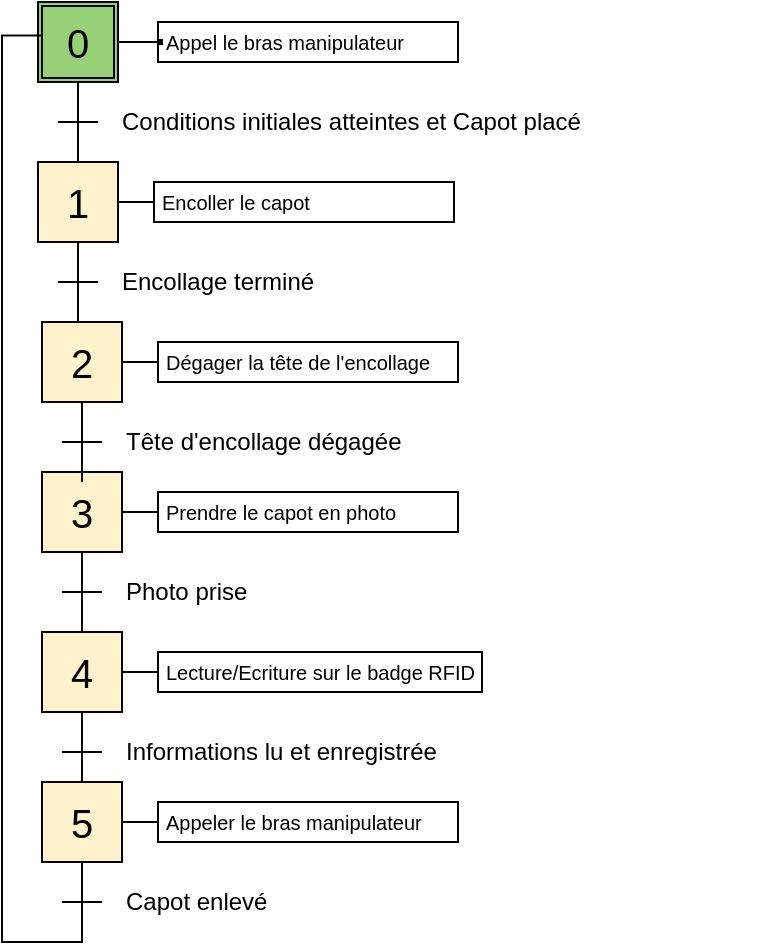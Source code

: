 <mxfile version="26.0.11">
  <diagram name="Page-1" id="wsNNgHkZyvKV6LnZdtPx">
    <mxGraphModel dx="472" dy="525" grid="1" gridSize="10" guides="1" tooltips="1" connect="1" arrows="1" fold="1" page="1" pageScale="1" pageWidth="827" pageHeight="1169" math="0" shadow="0">
      <root>
        <mxCell id="0" />
        <mxCell id="1" parent="0" />
        <mxCell id="bhH3K2stA2qOaMXiyf2e-91" value="" style="group" vertex="1" connectable="0" parent="1">
          <mxGeometry x="252" y="505" width="220" height="160" as="geometry" />
        </mxCell>
        <mxCell id="bhH3K2stA2qOaMXiyf2e-92" value="3" style="rounded=0;whiteSpace=wrap;html=1;fontSize=20;align=center;fillColor=#fff2cc;startSize=20;strokeColor=#000000;" vertex="1" parent="bhH3K2stA2qOaMXiyf2e-91">
          <mxGeometry width="40" height="40" as="geometry" />
        </mxCell>
        <mxCell id="bhH3K2stA2qOaMXiyf2e-93" value="" style="endArrow=none;html=1;fontSize=12;rounded=0;" edge="1" parent="bhH3K2stA2qOaMXiyf2e-91">
          <mxGeometry width="50" height="50" as="geometry">
            <mxPoint x="10" y="60" as="sourcePoint" />
            <mxPoint x="30" y="60" as="targetPoint" />
          </mxGeometry>
        </mxCell>
        <mxCell id="bhH3K2stA2qOaMXiyf2e-94" value="Photo prise" style="text;html=1;strokeColor=none;fillColor=none;align=left;verticalAlign=middle;rounded=0;fontSize=12;startSize=20;" vertex="1" parent="bhH3K2stA2qOaMXiyf2e-91">
          <mxGeometry x="40" y="50" width="40" height="20" as="geometry" />
        </mxCell>
        <mxCell id="bhH3K2stA2qOaMXiyf2e-95" style="edgeStyle=none;rounded=0;orthogonalLoop=1;jettySize=auto;html=1;exitX=0.5;exitY=1;exitDx=0;exitDy=0;endArrow=none;endFill=0;fontSize=12;" edge="1" parent="bhH3K2stA2qOaMXiyf2e-91" source="bhH3K2stA2qOaMXiyf2e-92">
          <mxGeometry as="geometry">
            <mxPoint x="20" y="80" as="targetPoint" />
          </mxGeometry>
        </mxCell>
        <mxCell id="bhH3K2stA2qOaMXiyf2e-96" style="edgeStyle=none;rounded=0;orthogonalLoop=1;jettySize=auto;html=1;exitX=1;exitY=0.5;exitDx=0;exitDy=0;fontSize=12;endArrow=none;endFill=0;entryX=0;entryY=0.5;entryDx=0;entryDy=0;" edge="1" parent="bhH3K2stA2qOaMXiyf2e-91" source="bhH3K2stA2qOaMXiyf2e-92">
          <mxGeometry as="geometry">
            <mxPoint x="58" y="20" as="targetPoint" />
          </mxGeometry>
        </mxCell>
        <mxCell id="bhH3K2stA2qOaMXiyf2e-97" value="Prendre le capot en photo" style="text;html=1;fillColor=none;align=left;verticalAlign=middle;spacingLeft=4;spacingRight=4;whiteSpace=wrap;overflow=hidden;rotatable=0;points=[[0,0.5],[1,0.5]];portConstraint=eastwest;fontSize=10;spacing=0;strokeColor=#000000;container=0;" vertex="1" parent="bhH3K2stA2qOaMXiyf2e-91">
          <mxGeometry x="58" y="10" width="150" height="20" as="geometry" />
        </mxCell>
        <mxCell id="bhH3K2stA2qOaMXiyf2e-129" value="" style="group" vertex="1" connectable="0" parent="bhH3K2stA2qOaMXiyf2e-91">
          <mxGeometry y="80" width="220" height="80" as="geometry" />
        </mxCell>
        <mxCell id="bhH3K2stA2qOaMXiyf2e-130" value="4" style="rounded=0;whiteSpace=wrap;html=1;fontSize=20;align=center;fillColor=#fff2cc;startSize=20;strokeColor=#000000;" vertex="1" parent="bhH3K2stA2qOaMXiyf2e-129">
          <mxGeometry width="40" height="40" as="geometry" />
        </mxCell>
        <mxCell id="bhH3K2stA2qOaMXiyf2e-131" value="" style="endArrow=none;html=1;fontSize=12;rounded=0;" edge="1" parent="bhH3K2stA2qOaMXiyf2e-129">
          <mxGeometry width="50" height="50" as="geometry">
            <mxPoint x="10" y="60" as="sourcePoint" />
            <mxPoint x="30" y="60" as="targetPoint" />
          </mxGeometry>
        </mxCell>
        <mxCell id="bhH3K2stA2qOaMXiyf2e-132" value="Informations lu et enregistrée" style="text;html=1;strokeColor=none;fillColor=none;align=left;verticalAlign=middle;rounded=0;fontSize=12;startSize=20;" vertex="1" parent="bhH3K2stA2qOaMXiyf2e-129">
          <mxGeometry x="40" y="50" width="40" height="20" as="geometry" />
        </mxCell>
        <mxCell id="bhH3K2stA2qOaMXiyf2e-133" style="edgeStyle=orthogonalEdgeStyle;rounded=0;orthogonalLoop=1;jettySize=auto;html=1;exitX=0.5;exitY=1;exitDx=0;exitDy=0;endArrow=none;endFill=0;fontSize=12;curved=1;" edge="1" parent="bhH3K2stA2qOaMXiyf2e-129" source="bhH3K2stA2qOaMXiyf2e-130">
          <mxGeometry as="geometry">
            <mxPoint x="20" y="80" as="targetPoint" />
          </mxGeometry>
        </mxCell>
        <mxCell id="bhH3K2stA2qOaMXiyf2e-134" style="edgeStyle=none;rounded=0;orthogonalLoop=1;jettySize=auto;html=1;exitX=1;exitY=0.5;exitDx=0;exitDy=0;fontSize=12;endArrow=none;endFill=0;entryX=0;entryY=0.5;entryDx=0;entryDy=0;" edge="1" parent="bhH3K2stA2qOaMXiyf2e-129" source="bhH3K2stA2qOaMXiyf2e-130">
          <mxGeometry as="geometry">
            <mxPoint x="58" y="20" as="targetPoint" />
          </mxGeometry>
        </mxCell>
        <mxCell id="bhH3K2stA2qOaMXiyf2e-135" value="Lecture/Ecriture sur le badge RFID" style="text;html=1;fillColor=none;align=left;verticalAlign=middle;spacingLeft=4;spacingRight=4;whiteSpace=wrap;overflow=hidden;rotatable=0;points=[[0,0.5],[1,0.5]];portConstraint=eastwest;fontSize=10;spacing=0;strokeColor=#000000;container=0;" vertex="1" parent="bhH3K2stA2qOaMXiyf2e-129">
          <mxGeometry x="58" y="10" width="162" height="20" as="geometry" />
        </mxCell>
        <mxCell id="bhH3K2stA2qOaMXiyf2e-98" value="" style="group" vertex="1" connectable="0" parent="1">
          <mxGeometry x="252" y="660" width="210" height="80" as="geometry" />
        </mxCell>
        <mxCell id="bhH3K2stA2qOaMXiyf2e-99" value="5" style="rounded=0;whiteSpace=wrap;html=1;fontSize=20;align=center;fillColor=#fff2cc;startSize=20;strokeColor=#000000;" vertex="1" parent="bhH3K2stA2qOaMXiyf2e-98">
          <mxGeometry width="40" height="40" as="geometry" />
        </mxCell>
        <mxCell id="bhH3K2stA2qOaMXiyf2e-100" value="" style="endArrow=none;html=1;fontSize=12;rounded=0;" edge="1" parent="bhH3K2stA2qOaMXiyf2e-98">
          <mxGeometry width="50" height="50" as="geometry">
            <mxPoint x="10" y="60" as="sourcePoint" />
            <mxPoint x="30" y="60" as="targetPoint" />
          </mxGeometry>
        </mxCell>
        <mxCell id="bhH3K2stA2qOaMXiyf2e-101" value="Capot enlevé" style="text;html=1;strokeColor=none;fillColor=none;align=left;verticalAlign=middle;rounded=0;fontSize=12;startSize=20;" vertex="1" parent="bhH3K2stA2qOaMXiyf2e-98">
          <mxGeometry x="40" y="50" width="40" height="20" as="geometry" />
        </mxCell>
        <mxCell id="bhH3K2stA2qOaMXiyf2e-102" style="edgeStyle=orthogonalEdgeStyle;rounded=0;orthogonalLoop=1;jettySize=auto;html=1;exitX=0.5;exitY=1;exitDx=0;exitDy=0;endArrow=none;endFill=0;fontSize=12;curved=1;" edge="1" parent="bhH3K2stA2qOaMXiyf2e-98" source="bhH3K2stA2qOaMXiyf2e-99">
          <mxGeometry as="geometry">
            <mxPoint x="20" y="80" as="targetPoint" />
          </mxGeometry>
        </mxCell>
        <mxCell id="bhH3K2stA2qOaMXiyf2e-103" style="edgeStyle=none;rounded=0;orthogonalLoop=1;jettySize=auto;html=1;exitX=1;exitY=0.5;exitDx=0;exitDy=0;fontSize=12;endArrow=none;endFill=0;entryX=0;entryY=0.5;entryDx=0;entryDy=0;" edge="1" parent="bhH3K2stA2qOaMXiyf2e-98" source="bhH3K2stA2qOaMXiyf2e-99">
          <mxGeometry as="geometry">
            <mxPoint x="58" y="20" as="targetPoint" />
          </mxGeometry>
        </mxCell>
        <mxCell id="bhH3K2stA2qOaMXiyf2e-104" value="Appeler le bras manipulateur" style="text;html=1;fillColor=none;align=left;verticalAlign=middle;spacingLeft=4;spacingRight=4;whiteSpace=wrap;overflow=hidden;rotatable=0;points=[[0,0.5],[1,0.5]];portConstraint=eastwest;fontSize=10;spacing=0;strokeColor=#000000;container=0;" vertex="1" parent="bhH3K2stA2qOaMXiyf2e-98">
          <mxGeometry x="58" y="10" width="150" height="20" as="geometry" />
        </mxCell>
        <mxCell id="bhH3K2stA2qOaMXiyf2e-31" value="" style="group" vertex="1" connectable="0" parent="1">
          <mxGeometry x="252" y="430" width="210" height="80" as="geometry" />
        </mxCell>
        <mxCell id="bhH3K2stA2qOaMXiyf2e-32" value="2" style="rounded=0;whiteSpace=wrap;html=1;fontSize=20;align=center;fillColor=#fff2cc;startSize=20;strokeColor=#000000;" vertex="1" parent="bhH3K2stA2qOaMXiyf2e-31">
          <mxGeometry width="40" height="40" as="geometry" />
        </mxCell>
        <mxCell id="bhH3K2stA2qOaMXiyf2e-33" value="" style="endArrow=none;html=1;fontSize=12;rounded=0;" edge="1" parent="bhH3K2stA2qOaMXiyf2e-31">
          <mxGeometry width="50" height="50" as="geometry">
            <mxPoint x="10" y="60" as="sourcePoint" />
            <mxPoint x="30" y="60" as="targetPoint" />
          </mxGeometry>
        </mxCell>
        <mxCell id="bhH3K2stA2qOaMXiyf2e-34" value="Tête d&#39;encollage dégagée" style="text;html=1;strokeColor=none;fillColor=none;align=left;verticalAlign=middle;rounded=0;fontSize=12;startSize=20;" vertex="1" parent="bhH3K2stA2qOaMXiyf2e-31">
          <mxGeometry x="40" y="50" width="40" height="20" as="geometry" />
        </mxCell>
        <mxCell id="bhH3K2stA2qOaMXiyf2e-35" style="edgeStyle=none;rounded=0;orthogonalLoop=1;jettySize=auto;html=1;exitX=0.5;exitY=1;exitDx=0;exitDy=0;endArrow=none;endFill=0;fontSize=12;" edge="1" parent="bhH3K2stA2qOaMXiyf2e-31" source="bhH3K2stA2qOaMXiyf2e-32">
          <mxGeometry as="geometry">
            <mxPoint x="20" y="80" as="targetPoint" />
          </mxGeometry>
        </mxCell>
        <mxCell id="bhH3K2stA2qOaMXiyf2e-36" style="edgeStyle=none;rounded=0;orthogonalLoop=1;jettySize=auto;html=1;exitX=1;exitY=0.5;exitDx=0;exitDy=0;fontSize=12;endArrow=none;endFill=0;entryX=0;entryY=0.5;entryDx=0;entryDy=0;" edge="1" parent="bhH3K2stA2qOaMXiyf2e-31" source="bhH3K2stA2qOaMXiyf2e-32">
          <mxGeometry as="geometry">
            <mxPoint x="58" y="20" as="targetPoint" />
          </mxGeometry>
        </mxCell>
        <mxCell id="bhH3K2stA2qOaMXiyf2e-37" value="Dégager la tête de l&#39;encollage" style="text;html=1;fillColor=none;align=left;verticalAlign=middle;spacingLeft=4;spacingRight=4;whiteSpace=wrap;overflow=hidden;rotatable=0;points=[[0,0.5],[1,0.5]];portConstraint=eastwest;fontSize=10;spacing=0;strokeColor=#000000;container=0;" vertex="1" parent="bhH3K2stA2qOaMXiyf2e-31">
          <mxGeometry x="58" y="10" width="150" height="20" as="geometry" />
        </mxCell>
        <mxCell id="bhH3K2stA2qOaMXiyf2e-144" value="" style="group" vertex="1" connectable="0" parent="1">
          <mxGeometry x="250" y="350" width="208" height="80" as="geometry" />
        </mxCell>
        <mxCell id="bhH3K2stA2qOaMXiyf2e-145" value="1" style="rounded=0;whiteSpace=wrap;html=1;fontSize=20;align=center;fillColor=#fff2cc;startSize=20;strokeColor=#000000;" vertex="1" parent="bhH3K2stA2qOaMXiyf2e-144">
          <mxGeometry width="40" height="40" as="geometry" />
        </mxCell>
        <mxCell id="bhH3K2stA2qOaMXiyf2e-146" value="" style="endArrow=none;html=1;fontSize=12;rounded=0;" edge="1" parent="bhH3K2stA2qOaMXiyf2e-144">
          <mxGeometry x="252" y="310" width="50" height="50" as="geometry">
            <mxPoint x="10" y="60" as="sourcePoint" />
            <mxPoint x="30" y="60" as="targetPoint" />
          </mxGeometry>
        </mxCell>
        <mxCell id="bhH3K2stA2qOaMXiyf2e-147" value="Encollage terminé" style="text;html=1;strokeColor=none;fillColor=none;align=left;verticalAlign=middle;rounded=0;fontSize=12;startSize=20;" vertex="1" parent="bhH3K2stA2qOaMXiyf2e-144">
          <mxGeometry x="40" y="50" width="80" height="20" as="geometry" />
        </mxCell>
        <mxCell id="bhH3K2stA2qOaMXiyf2e-148" style="edgeStyle=none;rounded=0;orthogonalLoop=1;jettySize=auto;html=1;exitX=0.5;exitY=1;exitDx=0;exitDy=0;endArrow=none;endFill=0;fontSize=12;" edge="1" parent="bhH3K2stA2qOaMXiyf2e-144" source="bhH3K2stA2qOaMXiyf2e-145">
          <mxGeometry x="252" y="310" as="geometry">
            <mxPoint x="20" y="80" as="targetPoint" />
          </mxGeometry>
        </mxCell>
        <mxCell id="bhH3K2stA2qOaMXiyf2e-149" style="edgeStyle=none;rounded=0;orthogonalLoop=1;jettySize=auto;html=1;exitX=1;exitY=0.5;exitDx=0;exitDy=0;fontSize=12;endArrow=none;endFill=0;entryX=0;entryY=0.5;entryDx=0;entryDy=0;" edge="1" parent="bhH3K2stA2qOaMXiyf2e-144" source="bhH3K2stA2qOaMXiyf2e-145">
          <mxGeometry x="252" y="310" as="geometry">
            <mxPoint x="58" y="20" as="targetPoint" />
          </mxGeometry>
        </mxCell>
        <mxCell id="bhH3K2stA2qOaMXiyf2e-150" value="Encoller le capot" style="text;html=1;fillColor=none;align=left;verticalAlign=middle;spacingLeft=4;spacingRight=4;whiteSpace=wrap;overflow=hidden;rotatable=0;points=[[0,0.5],[1,0.5]];portConstraint=eastwest;fontSize=10;spacing=0;strokeColor=#000000;container=0;" vertex="1" parent="bhH3K2stA2qOaMXiyf2e-144">
          <mxGeometry x="58" y="10" width="150" height="20" as="geometry" />
        </mxCell>
        <mxCell id="bhH3K2stA2qOaMXiyf2e-154" value="" style="group" vertex="1" connectable="0" parent="1">
          <mxGeometry x="250" y="270" width="362" height="80" as="geometry" />
        </mxCell>
        <mxCell id="bhH3K2stA2qOaMXiyf2e-67" value="" style="group" vertex="1" connectable="0" parent="bhH3K2stA2qOaMXiyf2e-154">
          <mxGeometry width="212" height="80" as="geometry" />
        </mxCell>
        <mxCell id="bhH3K2stA2qOaMXiyf2e-68" value="" style="rounded=0;whiteSpace=wrap;html=1;fontSize=20;align=center;fillColor=#97D077;container=0;" vertex="1" parent="bhH3K2stA2qOaMXiyf2e-67">
          <mxGeometry width="40" height="40" as="geometry" />
        </mxCell>
        <mxCell id="bhH3K2stA2qOaMXiyf2e-69" value="0" style="rounded=0;whiteSpace=wrap;html=1;fontSize=20;align=center;gradientColor=#97d077;fillColor=none;imageWidth=20;imageHeight=20;container=0;" vertex="1" parent="bhH3K2stA2qOaMXiyf2e-67">
          <mxGeometry x="2" y="2" width="36" height="36" as="geometry" />
        </mxCell>
        <mxCell id="bhH3K2stA2qOaMXiyf2e-70" value="" style="endArrow=none;html=1;fontSize=12;rounded=0;" edge="1" parent="bhH3K2stA2qOaMXiyf2e-67">
          <mxGeometry width="50" height="50" as="geometry">
            <mxPoint x="10" y="60" as="sourcePoint" />
            <mxPoint x="30" y="60" as="targetPoint" />
          </mxGeometry>
        </mxCell>
        <mxCell id="bhH3K2stA2qOaMXiyf2e-71" value="Conditions initiales atteintes et Capot placé" style="text;html=1;strokeColor=none;fillColor=none;align=left;verticalAlign=middle;rounded=0;fontSize=12;container=0;" vertex="1" parent="bhH3K2stA2qOaMXiyf2e-67">
          <mxGeometry x="40" y="50" width="40" height="20" as="geometry" />
        </mxCell>
        <mxCell id="bhH3K2stA2qOaMXiyf2e-72" style="edgeStyle=none;rounded=0;orthogonalLoop=1;jettySize=auto;html=1;exitX=0.5;exitY=1;exitDx=0;exitDy=0;endArrow=none;endFill=0;fontSize=12;" edge="1" parent="bhH3K2stA2qOaMXiyf2e-67" source="bhH3K2stA2qOaMXiyf2e-68">
          <mxGeometry as="geometry">
            <mxPoint x="20" y="80" as="targetPoint" />
          </mxGeometry>
        </mxCell>
        <mxCell id="bhH3K2stA2qOaMXiyf2e-73" value="" style="endArrow=none;html=1;fontSize=12;exitX=1;exitY=0.5;exitDx=0;exitDy=0;entryX=0;entryY=0.5;entryDx=0;entryDy=0;rounded=0;" edge="1" parent="bhH3K2stA2qOaMXiyf2e-67" source="bhH3K2stA2qOaMXiyf2e-68" target="bhH3K2stA2qOaMXiyf2e-78">
          <mxGeometry x="40" y="-70" width="50" height="50" as="geometry">
            <mxPoint x="50" y="-10" as="sourcePoint" />
            <mxPoint x="50" y="20" as="targetPoint" />
          </mxGeometry>
        </mxCell>
        <mxCell id="bhH3K2stA2qOaMXiyf2e-74" value="" style="group" vertex="1" connectable="0" parent="bhH3K2stA2qOaMXiyf2e-67">
          <mxGeometry x="60" y="10" width="152" height="40" as="geometry" />
        </mxCell>
        <mxCell id="bhH3K2stA2qOaMXiyf2e-78" value="" style="rounded=0;whiteSpace=wrap;html=1;startSize=20;strokeColor=#000000;strokeWidth=1;fillColor=#000000;" vertex="1" parent="bhH3K2stA2qOaMXiyf2e-74">
          <mxGeometry y="9" width="2" height="2" as="geometry" />
        </mxCell>
        <mxCell id="bhH3K2stA2qOaMXiyf2e-79" value="Appel le bras manipulateur" style="text;html=1;fillColor=none;align=left;verticalAlign=middle;spacingLeft=4;spacingRight=4;whiteSpace=wrap;overflow=hidden;rotatable=0;points=[[0,0.5],[1,0.5]];portConstraint=eastwest;fontSize=10;spacing=0;strokeColor=#000000;container=0;" vertex="1" parent="bhH3K2stA2qOaMXiyf2e-74">
          <mxGeometry width="150" height="20" as="geometry" />
        </mxCell>
        <mxCell id="bhH3K2stA2qOaMXiyf2e-155" style="edgeStyle=orthogonalEdgeStyle;rounded=0;orthogonalLoop=1;jettySize=auto;html=1;exitX=0.5;exitY=1;exitDx=0;exitDy=0;entryX=-0.004;entryY=0.409;entryDx=0;entryDy=0;entryPerimeter=0;endArrow=none;startFill=0;" edge="1" parent="1" source="bhH3K2stA2qOaMXiyf2e-99" target="bhH3K2stA2qOaMXiyf2e-69">
          <mxGeometry relative="1" as="geometry">
            <mxPoint x="271.857" y="760" as="targetPoint" />
            <Array as="points">
              <mxPoint x="272" y="740" />
              <mxPoint x="232" y="740" />
              <mxPoint x="232" y="287" />
            </Array>
          </mxGeometry>
        </mxCell>
      </root>
    </mxGraphModel>
  </diagram>
</mxfile>
